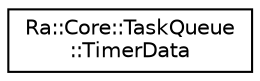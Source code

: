 digraph "Graphical Class Hierarchy"
{
 // INTERACTIVE_SVG=YES
 // LATEX_PDF_SIZE
  edge [fontname="Helvetica",fontsize="10",labelfontname="Helvetica",labelfontsize="10"];
  node [fontname="Helvetica",fontsize="10",shape=record];
  rankdir="LR";
  Node0 [label="Ra::Core::TaskQueue\l::TimerData",height=0.2,width=0.4,color="black", fillcolor="white", style="filled",URL="$structRa_1_1Core_1_1TaskQueue_1_1TimerData.html",tooltip="Record of a task's start and end time."];
}
